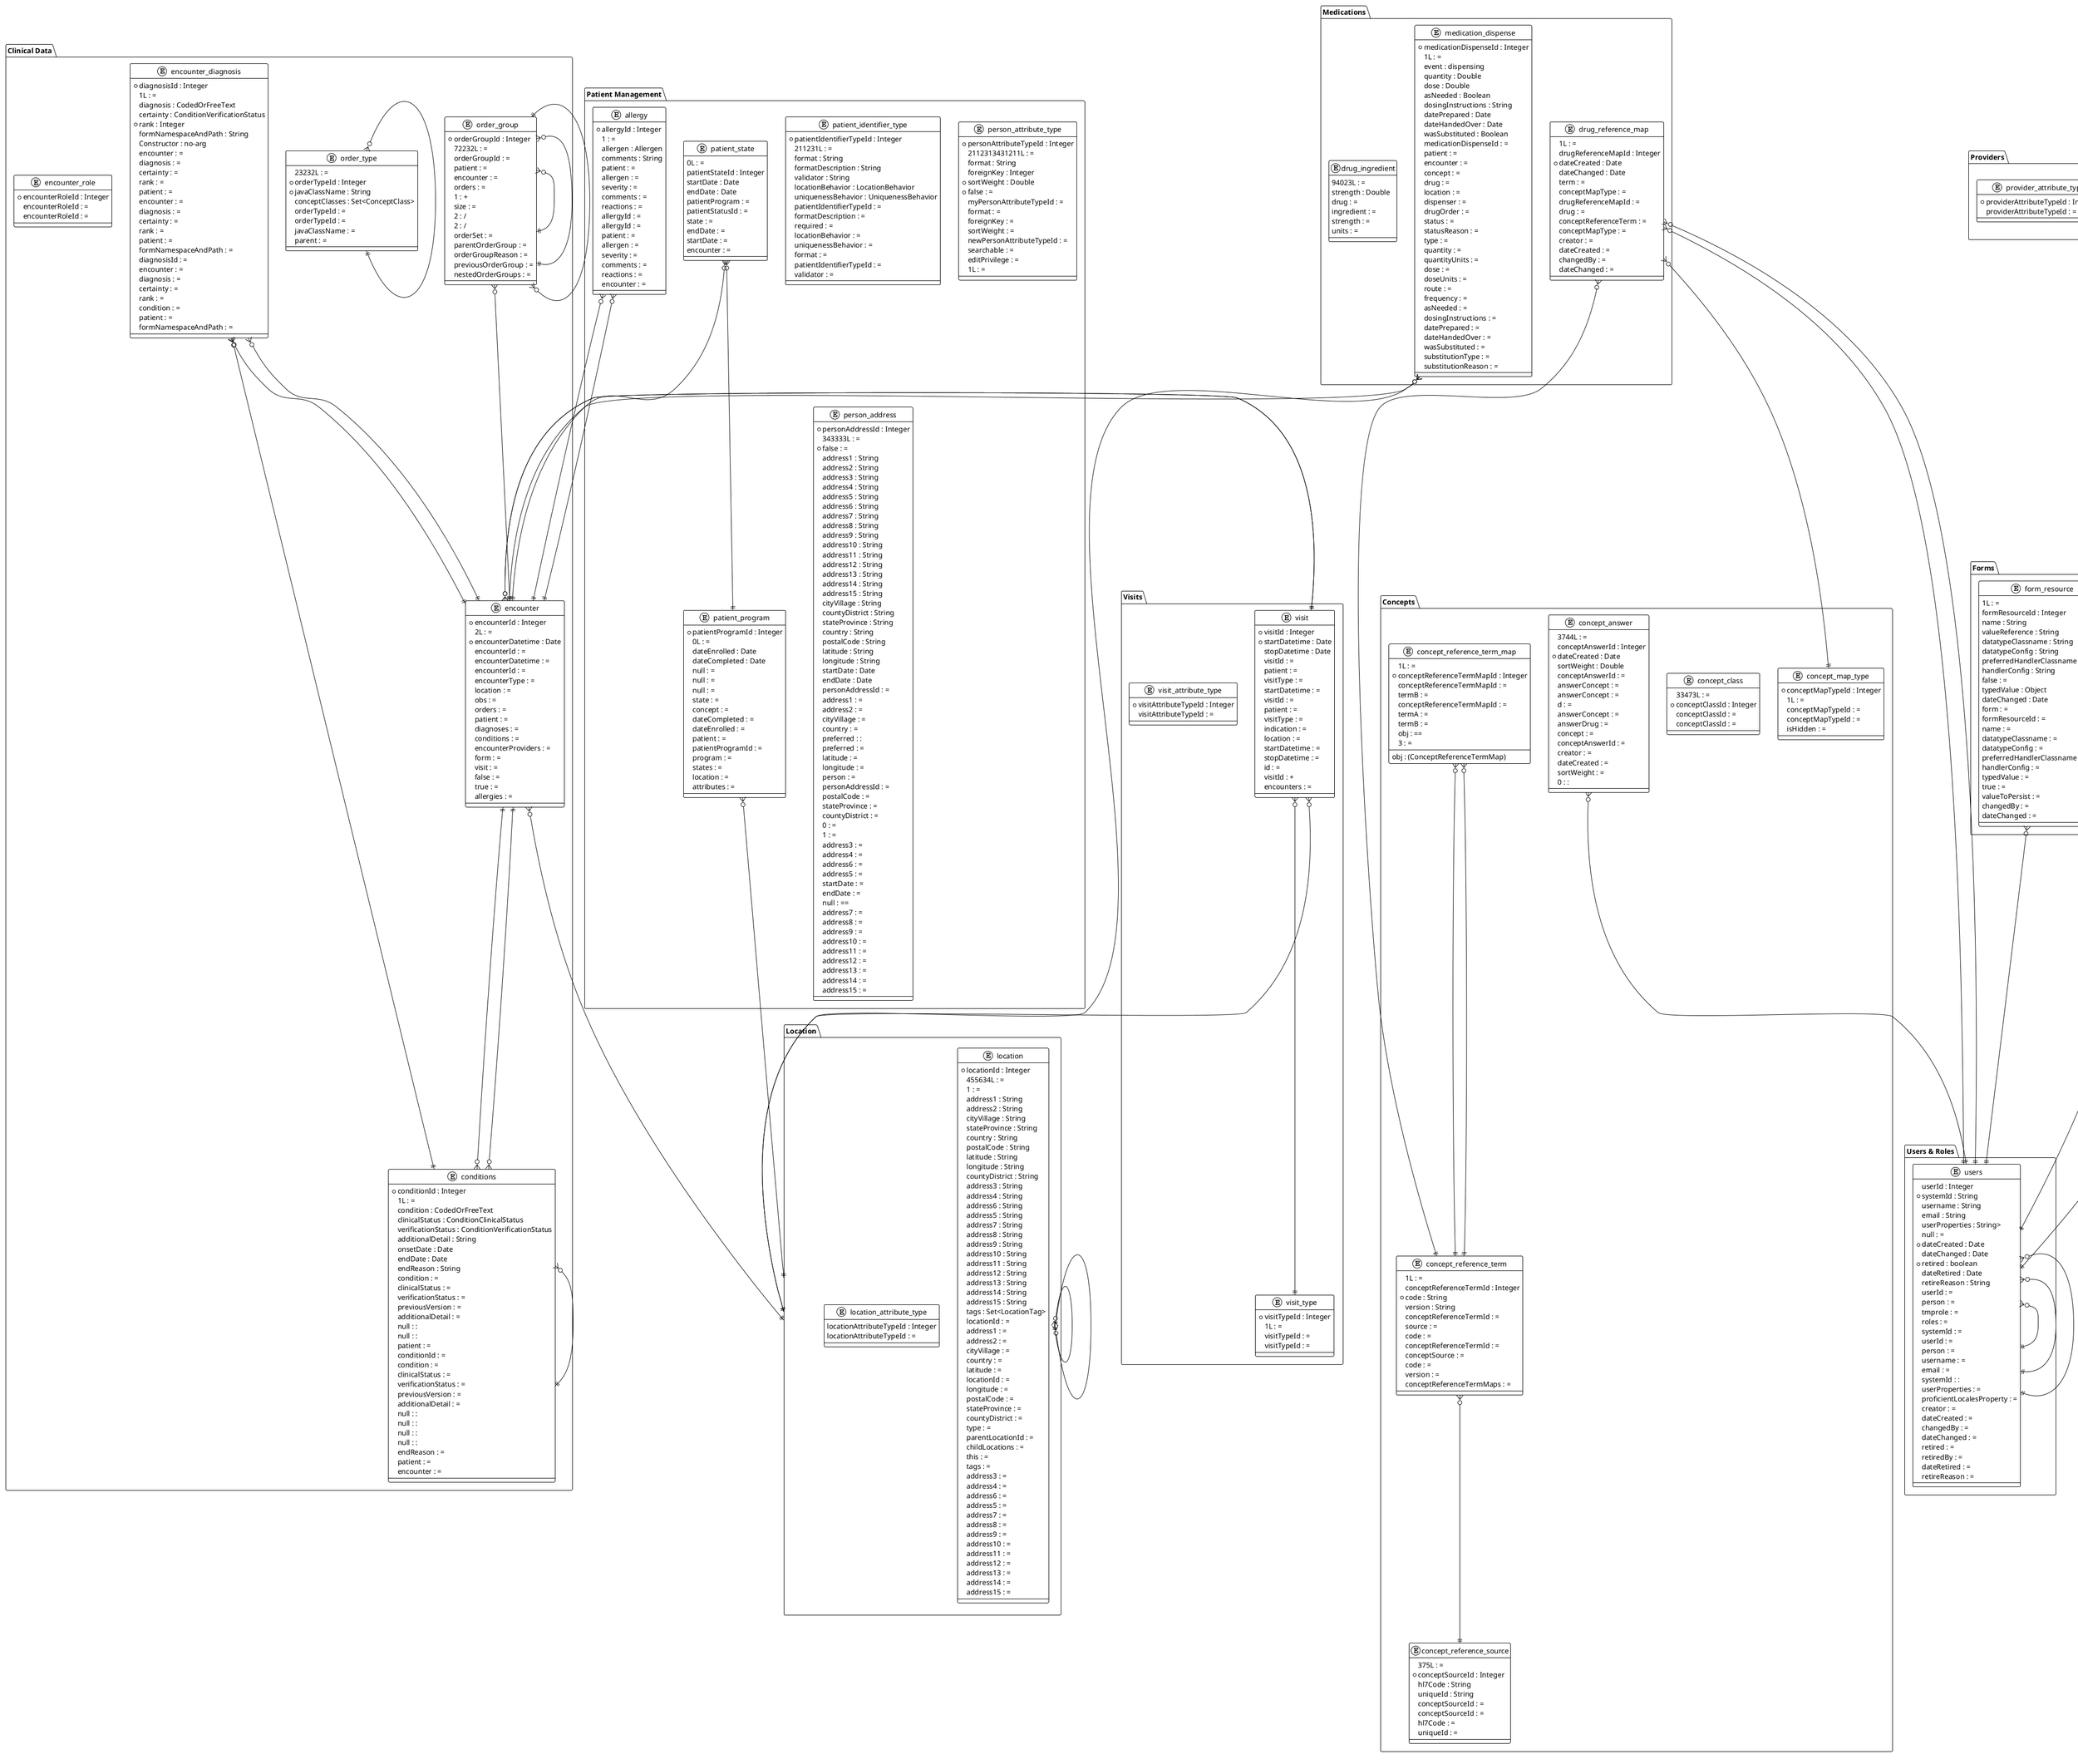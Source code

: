 @startuml OpenMRS_Database_Schema
!theme plain

package "Concepts" {
  entity "concept_map_type" as ConceptMapType {
    * conceptMapTypeId : Integer
    1L : =
    conceptMapTypeId : =
    conceptMapTypeId : =
    isHidden : =
  }
  entity "concept_class" as ConceptClass {
    33473L : =
    * conceptClassId : Integer
    conceptClassId : =
    conceptClassId : =
  }
  entity "concept_reference_term_map" as ConceptReferenceTermMap {
    1L : =
    * conceptReferenceTermMapId : Integer
    conceptReferenceTermMapId : =
    termB : =
    conceptReferenceTermMapId : =
    termA : =
    termB : =
    obj : (ConceptReferenceTermMap)
    obj : ==
    3 : =
  }
  entity "concept_reference_term" as ConceptReferenceTerm {
    1L : =
    conceptReferenceTermId : Integer
    * code : String
    version : String
    conceptReferenceTermId : =
    source : =
    code : =
    conceptReferenceTermId : =
    conceptSource : =
    code : =
    version : =
    conceptReferenceTermMaps : =
  }
  entity "concept_reference_source" as ConceptSource {
    375L : =
    * conceptSourceId : Integer
    hl7Code : String
    uniqueId : String
    conceptSourceId : =
    conceptSourceId : =
    hl7Code : =
    uniqueId : =
  }
  entity "concept_answer" as ConceptAnswer {
    3744L : =
    conceptAnswerId : Integer
    * dateCreated : Date
    sortWeight : Double
    conceptAnswerId : =
    answerConcept : =
    answerConcept : =
    d : =
    answerConcept : =
    answerDrug : =
    concept : =
    conceptAnswerId : =
    creator : =
    dateCreated : =
    sortWeight : =
    0 : :
  }
}

package "Forms" {
  entity "field_answer" as FieldAnswer {
    5656L : =
    dateCreated : Date
    dirty : boolean
    false : =
    true : =
    concept : =
    true : =
    creator : =
    true : =
    dateCreated : =
    true : =
    field : =
  }
  entity "form_resource" as FormResource {
    1L : =
    formResourceId : Integer
    name : String
    valueReference : String
    datatypeClassname : String
    datatypeConfig : String
    preferredHandlerClassname : String
    handlerConfig : String
    false : =
    typedValue : Object
    dateChanged : Date
    form : =
    formResourceId : =
    name : =
    datatypeClassname : =
    datatypeConfig : =
    preferredHandlerClassname : =
    handlerConfig : =
    typedValue : =
    true : =
    valueToPersist : =
    changedBy : =
    dateChanged : =
  }
}

package "Clinical Data" {
  entity "encounter_diagnosis" as Diagnosis {
    * diagnosisId : Integer
    1L : =
    diagnosis : CodedOrFreeText
    certainty : ConditionVerificationStatus
    * rank : Integer
    formNamespaceAndPath : String
    Constructor : no-arg
    encounter : =
    diagnosis : =
    certainty : =
    rank : =
    patient : =
    encounter : =
    diagnosis : =
    certainty : =
    rank : =
    patient : =
    formNamespaceAndPath : =
    diagnosisId : =
    encounter : =
    diagnosis : =
    certainty : =
    rank : =
    condition : =
    patient : =
    formNamespaceAndPath : =
  }
  entity "encounter" as Encounter {
    * encounterId : Integer
    2L : =
    * encounterDatetime : Date
    encounterId : =
    encounterDatetime : =
    encounterId : =
    encounterType : =
    location : =
    obs : =
    orders : =
    patient : =
    diagnoses : =
    conditions : =
    encounterProviders : =
    form : =
    visit : =
    false : =
    true : =
    allergies : =
  }
  entity "conditions" as Condition {
    * conditionId : Integer
    1L : =
    condition : CodedOrFreeText
    clinicalStatus : ConditionClinicalStatus
    verificationStatus : ConditionVerificationStatus
    additionalDetail : String
    onsetDate : Date
    endDate : Date
    endReason : String
    condition : =
    clinicalStatus : =
    verificationStatus : =
    previousVersion : =
    additionalDetail : =
    null : :
    null : :
    patient : =
    conditionId : =
    condition : =
    clinicalStatus : =
    verificationStatus : =
    previousVersion : =
    additionalDetail : =
    null : :
    null : :
    null : :
    null : :
    endReason : =
    patient : =
    encounter : =
  }
  entity "order_type" as OrderType {
    23232L : =
    * orderTypeId : Integer
    * javaClassName : String
    conceptClasses : Set<ConceptClass>
    orderTypeId : =
    orderTypeId : =
    javaClassName : =
    parent : =
  }
  entity "order_group" as OrderGroup {
    * orderGroupId : Integer
    72232L : =
    orderGroupId : =
    patient : =
    encounter : =
    orders : =
    1 : +
    size : =
    2 : /
    2 : /
    orderSet : =
    parentOrderGroup : =
    orderGroupReason : =
    previousOrderGroup : =
    nestedOrderGroups : =
  }
  entity "encounter_role" as EncounterRole {
    * encounterRoleId : Integer
    encounterRoleId : =
    encounterRoleId : =
  }
}

package "Patient Management" {
  entity "allergy" as Allergy {
    * allergyId : Integer
    1 : =
    allergen : Allergen
    comments : String
    patient : =
    allergen : =
    severity : =
    comments : =
    reactions : =
    allergyId : =
    allergyId : =
    patient : =
    allergen : =
    severity : =
    comments : =
    reactions : =
    encounter : =
  }
  entity "patient_program" as PatientProgram {
    * patientProgramId : Integer
    0L : =
    dateEnrolled : Date
    dateCompleted : Date
    null : =
    null : =
    null : =
    state : =
    concept : =
    dateCompleted : =
    dateEnrolled : =
    patient : =
    patientProgramId : =
    program : =
    states : =
    location : =
    attributes : =
  }
  entity "patient_state" as PatientState {
    0L : =
    patientStateId : Integer
    startDate : Date
    endDate : Date
    patientProgram : =
    patientStatusId : =
    state : =
    endDate : =
    startDate : =
    encounter : =
  }
  entity "patient_identifier_type" as PatientIdentifierType {
    * patientIdentifierTypeId : Integer
    211231L : =
    format : String
    formatDescription : String
    validator : String
    locationBehavior : LocationBehavior
    uniquenessBehavior : UniquenessBehavior
    patientIdentifierTypeId : =
    formatDescription : =
    required : =
    locationBehavior : =
    uniquenessBehavior : =
    format : =
    patientIdentifierTypeId : =
    validator : =
  }
  entity "person_attribute_type" as PersonAttributeType {
    * personAttributeTypeId : Integer
    2112313431211L : =
    format : String
    foreignKey : Integer
    * sortWeight : Double
    * false : =
    myPersonAttributeTypeId : =
    format : =
    foreignKey : =
    sortWeight : =
    newPersonAttributeTypeId : =
    searchable : =
    editPrivilege : =
    1L : =
  }
  entity "person_address" as PersonAddress {
    * personAddressId : Integer
    343333L : =
    * false : =
    address1 : String
    address2 : String
    address3 : String
    address4 : String
    address5 : String
    address6 : String
    address7 : String
    address8 : String
    address9 : String
    address10 : String
    address11 : String
    address12 : String
    address13 : String
    address14 : String
    address15 : String
    cityVillage : String
    countyDistrict : String
    stateProvince : String
    country : String
    postalCode : String
    latitude : String
    longitude : String
    startDate : Date
    endDate : Date
    personAddressId : =
    address1 : =
    address2 : =
    cityVillage : =
    country : =
    preferred : :
    preferred : =
    latitude : =
    longitude : =
    person : =
    personAddressId : =
    postalCode : =
    stateProvince : =
    countyDistrict : =
    0 : =
    1 : =
    address3 : =
    address4 : =
    address6 : =
    address5 : =
    startDate : =
    endDate : =
    null : ==
    address7 : =
    address8 : =
    address9 : =
    address10 : =
    address11 : =
    address12 : =
    address13 : =
    address14 : =
    address15 : =
  }
}

package "Users & Roles" {
  entity "users" as User {
    userId : Integer
    * systemId : String
    username : String
    email : String
    userProperties : String>
    null : =
    * dateCreated : Date
    dateChanged : Date
    * retired : boolean
    dateRetired : Date
    retireReason : String
    userId : =
    person : =
    tmprole : =
    roles : =
    systemId : =
    userId : =
    person : =
    username : =
    email : =
    systemId : :
    userProperties : =
    proficientLocalesProperty : =
    creator : =
    dateCreated : =
    changedBy : =
    dateChanged : =
    retired : =
    retiredBy : =
    dateRetired : =
    retireReason : =
  }
}

package "Providers" {
  entity "provider_role" as ProviderRole {
    * providerRoleId : Integer
    1L : =
    id : =
    id : =
  }
  entity "provider_attribute_type" as ProviderAttributeType {
    * providerAttributeTypeId : Integer
    providerAttributeTypeId : =
  }
}

package "Medications" {
  entity "drug_reference_map" as DrugReferenceMap {
    1L : =
    drugReferenceMapId : Integer
    * dateCreated : Date
    dateChanged : Date
    term : =
    conceptMapType : =
    drugReferenceMapId : =
    drug : =
    conceptReferenceTerm : =
    conceptMapType : =
    creator : =
    dateCreated : =
    changedBy : =
    dateChanged : =
  }
  entity "medication_dispense" as MedicationDispense {
    * medicationDispenseId : Integer
    1L : =
    event : dispensing
    quantity : Double
    dose : Double
    asNeeded : Boolean
    dosingInstructions : String
    datePrepared : Date
    dateHandedOver : Date
    wasSubstituted : Boolean
    medicationDispenseId : =
    patient : =
    encounter : =
    concept : =
    drug : =
    location : =
    dispenser : =
    drugOrder : =
    status : =
    statusReason : =
    type : =
    quantity : =
    quantityUnits : =
    dose : =
    doseUnits : =
    route : =
    frequency : =
    asNeeded : =
    dosingInstructions : =
    datePrepared : =
    dateHandedOver : =
    wasSubstituted : =
    substitutionType : =
    substitutionReason : =
  }
  entity "drug_ingredient" as DrugIngredient {
    94023L : =
    strength : Double
    drug : =
    ingredient : =
    strength : =
    units : =
  }
}

package "Programs" {
  entity "program_attribute_type" as ProgramAttributeType {
    programAttributeTypeId : Integer
    programAttributeTypeId : =
  }
}

package "Location" {
  entity "location" as Location {
    * locationId : Integer
    455634L : =
    1 : =
    address1 : String
    address2 : String
    cityVillage : String
    stateProvince : String
    country : String
    postalCode : String
    latitude : String
    longitude : String
    countyDistrict : String
    address3 : String
    address4 : String
    address6 : String
    address5 : String
    address7 : String
    address8 : String
    address9 : String
    address10 : String
    address11 : String
    address12 : String
    address13 : String
    address14 : String
    address15 : String
    tags : Set<LocationTag>
    locationId : =
    address1 : =
    address2 : =
    cityVillage : =
    country : =
    latitude : =
    locationId : =
    longitude : =
    postalCode : =
    stateProvince : =
    countyDistrict : =
    type : =
    parentLocationId : =
    childLocations : =
    this : =
    tags : =
    address3 : =
    address4 : =
    address6 : =
    address5 : =
    address7 : =
    address8 : =
    address9 : =
    address10 : =
    address11 : =
    address12 : =
    address13 : =
    address14 : =
    address15 : =
  }
  entity "location_attribute_type" as LocationAttributeType {
    locationAttributeTypeId : Integer
    locationAttributeTypeId : =
  }
}

package "Visits" {
  entity "visit_type" as VisitType {
    * visitTypeId : Integer
    1L : =
    visitTypeId : =
    visitTypeId : =
  }
  entity "visit" as Visit {
    * visitId : Integer
    * startDatetime : Date
    stopDatetime : Date
    visitId : =
    patient : =
    visitType : =
    startDatetime : =
    visitId : =
    patient : =
    visitType : =
    indication : =
    location : =
    startDatetime : =
    stopDatetime : =
    id : =
    visitId : +
    encounters : =
  }
  entity "visit_attribute_type" as VisitAttributeType {
    * visitAttributeTypeId : Integer
    visitAttributeTypeId : =
  }
}

package "System" {
  entity "hl7_in_archive" as HL7InArchive {
    hl7InArchiveId : int
    messageState : Integer
    false : =
    hl7InArchiveId : =
    messageState : =
    loaded : =
  }
  entity "hl7_in_error" as HL7InError {
    16777215 : =
    * hl7InErrorId : Integer
    * error : String
    errorDetails : String
    hl7InErrorId : =
    error : =
    errorDetails : =
  }
}

package "Other" {
  entity "concept_reference_range" as ConceptReferenceRange {
    * conceptReferenceRangeId : Integer
    47329L : =
    criteria : String
    conceptReferenceRangeId : =
    criteria : =
    conceptNumeric : =
  }
  entity "obs_reference_range" as ObsReferenceRange {
    * obsReferenceRangeId : Integer
    473299L : =
    obsReferenceRangeId : =
    obs : =
  }
  entity "concept_state_conversion" as ConceptStateConversion {
    3214511L : =
    * conceptStateConversionId : Integer
    concept : =
    conceptStateConversionId : =
    programWorkflow : =
    programWorkflowState : =
  }
  entity "relationship" as Relationship {
    323423L : =
    relationshipId : Integer
    startDate : Date
    endDate : Date
    relationshipId : =
    personA : =
    personB : =
    type : =
    personA : =
    type : =
    relationshipId : =
    personB : =
    startDate : =
    endDate : =
    personB : +
  }
  entity "person_merge_log" as PersonMergeLog {
    * personMergeLogId : Integer
    1L : =
    * serializedMergedData : String
    personMergeLogData : PersonMergeLogData
    personMergeLogId : =
    winner : =
    loser : =
    serializedMergedData : =
    personMergeLogData : =
  }
  entity "notification_alert_recipient" as AlertRecipient {
    false : =
    dateChanged : Date
    * recipientId : Integer
    a : =
    a : =
    read : =
    alert : =
    dateChanged : =
    recipient : +
    alertRead : =
    user : =
    recipientId : =
  }
  entity "notification_template" as Template {
    * id : Integer
    * name : String
    * template : String
    * ordinal : Integer
    * sender : String
    * recipients : String
    * subject : String
    data : Map
    content : String
    id : =
    name : =
    template : =
    id : =
    name : =
    template : =
    recipients : =
    sender : =
    subject : =
    ordinal : =
    data : =
    content : =
  }
  entity "scheduler_task_config" as TaskDefinition {
    id : Integer
    taskClass : String
    null : =
    startTime : Date
    lastExecutionTime : Date
    repeatInterval : Long
    * startOnStartup : Boolean
    startTimePattern : String
    started : Boolean
    properties : String>
    id : =
    taskClass : =
    id : =
    properties : =
    taskClass : =
    startTime : =
    lastExecutionTime : =
    repeatInterval : =
    pattern : =
    startOnStartup : =
    started : =
    1000 : /
    taskInstance : =
  }
  entity "clob_datatype_storage" as ClobDatatypeStorage {
    * id : Integer
    id : =
    value : =
  }
  entity "serialized_object" as SerializedObject {
    id : Integer
    * type : String
    * subtype : String
    * serializationClass : OpenmrsSerializer>
    serializedData : String
    id : =
    type : =
    subtype : =
    serializationClass : =
    serializedData : =
  }
  entity "revision_entity" as OpenmrsRevisionEntity {
    changedBy : Integer
    changedOn : Date
    userId : =
    changedOn : =
  }
}

' Relationships
FieldAnswer }o--|| User
Diagnosis }o--|| Encounter
Diagnosis }o--|| Condition
Allergy }o--|| Encounter
ConceptReferenceTermMap }o--|| ConceptReferenceTerm
ConceptReferenceTermMap }o--|| ConceptReferenceTerm
FormResource }o--|| User
ConceptReferenceTerm }o--|| ConceptSource
PatientProgram }o--|| Location
PatientState }o--|| PatientProgram
PatientState }o--|| Encounter
User }o--|| User
User }o--|| User
User }o--|| User
DrugReferenceMap }o--|| ConceptReferenceTerm
DrugReferenceMap }o--|| ConceptMapType
DrugReferenceMap }o--|| User
DrugReferenceMap }o--|| User
ConceptAnswer }o--|| User
Encounter }o--|| Location
Encounter ||--o{ Diagnosis
Encounter ||--o{ Condition
Encounter }o--|| Visit
Encounter ||--o{ Allergy
Condition }o--|| Condition
Condition }o--|| Encounter
Location }o--|| Location
Location ||--o{ Location
OrderType }o--|| OrderType
Visit }o--|| VisitType
Visit }o--|| Location
Visit ||--o{ Encounter
OrderGroup }o--|| Encounter
OrderGroup }o--|| OrderGroup
OrderGroup }o--|| OrderGroup
OrderGroup ||--o{ OrderGroup
MedicationDispense }o--|| Encounter
MedicationDispense }o--|| Location
AlertRecipient }o--|| User
@enduml